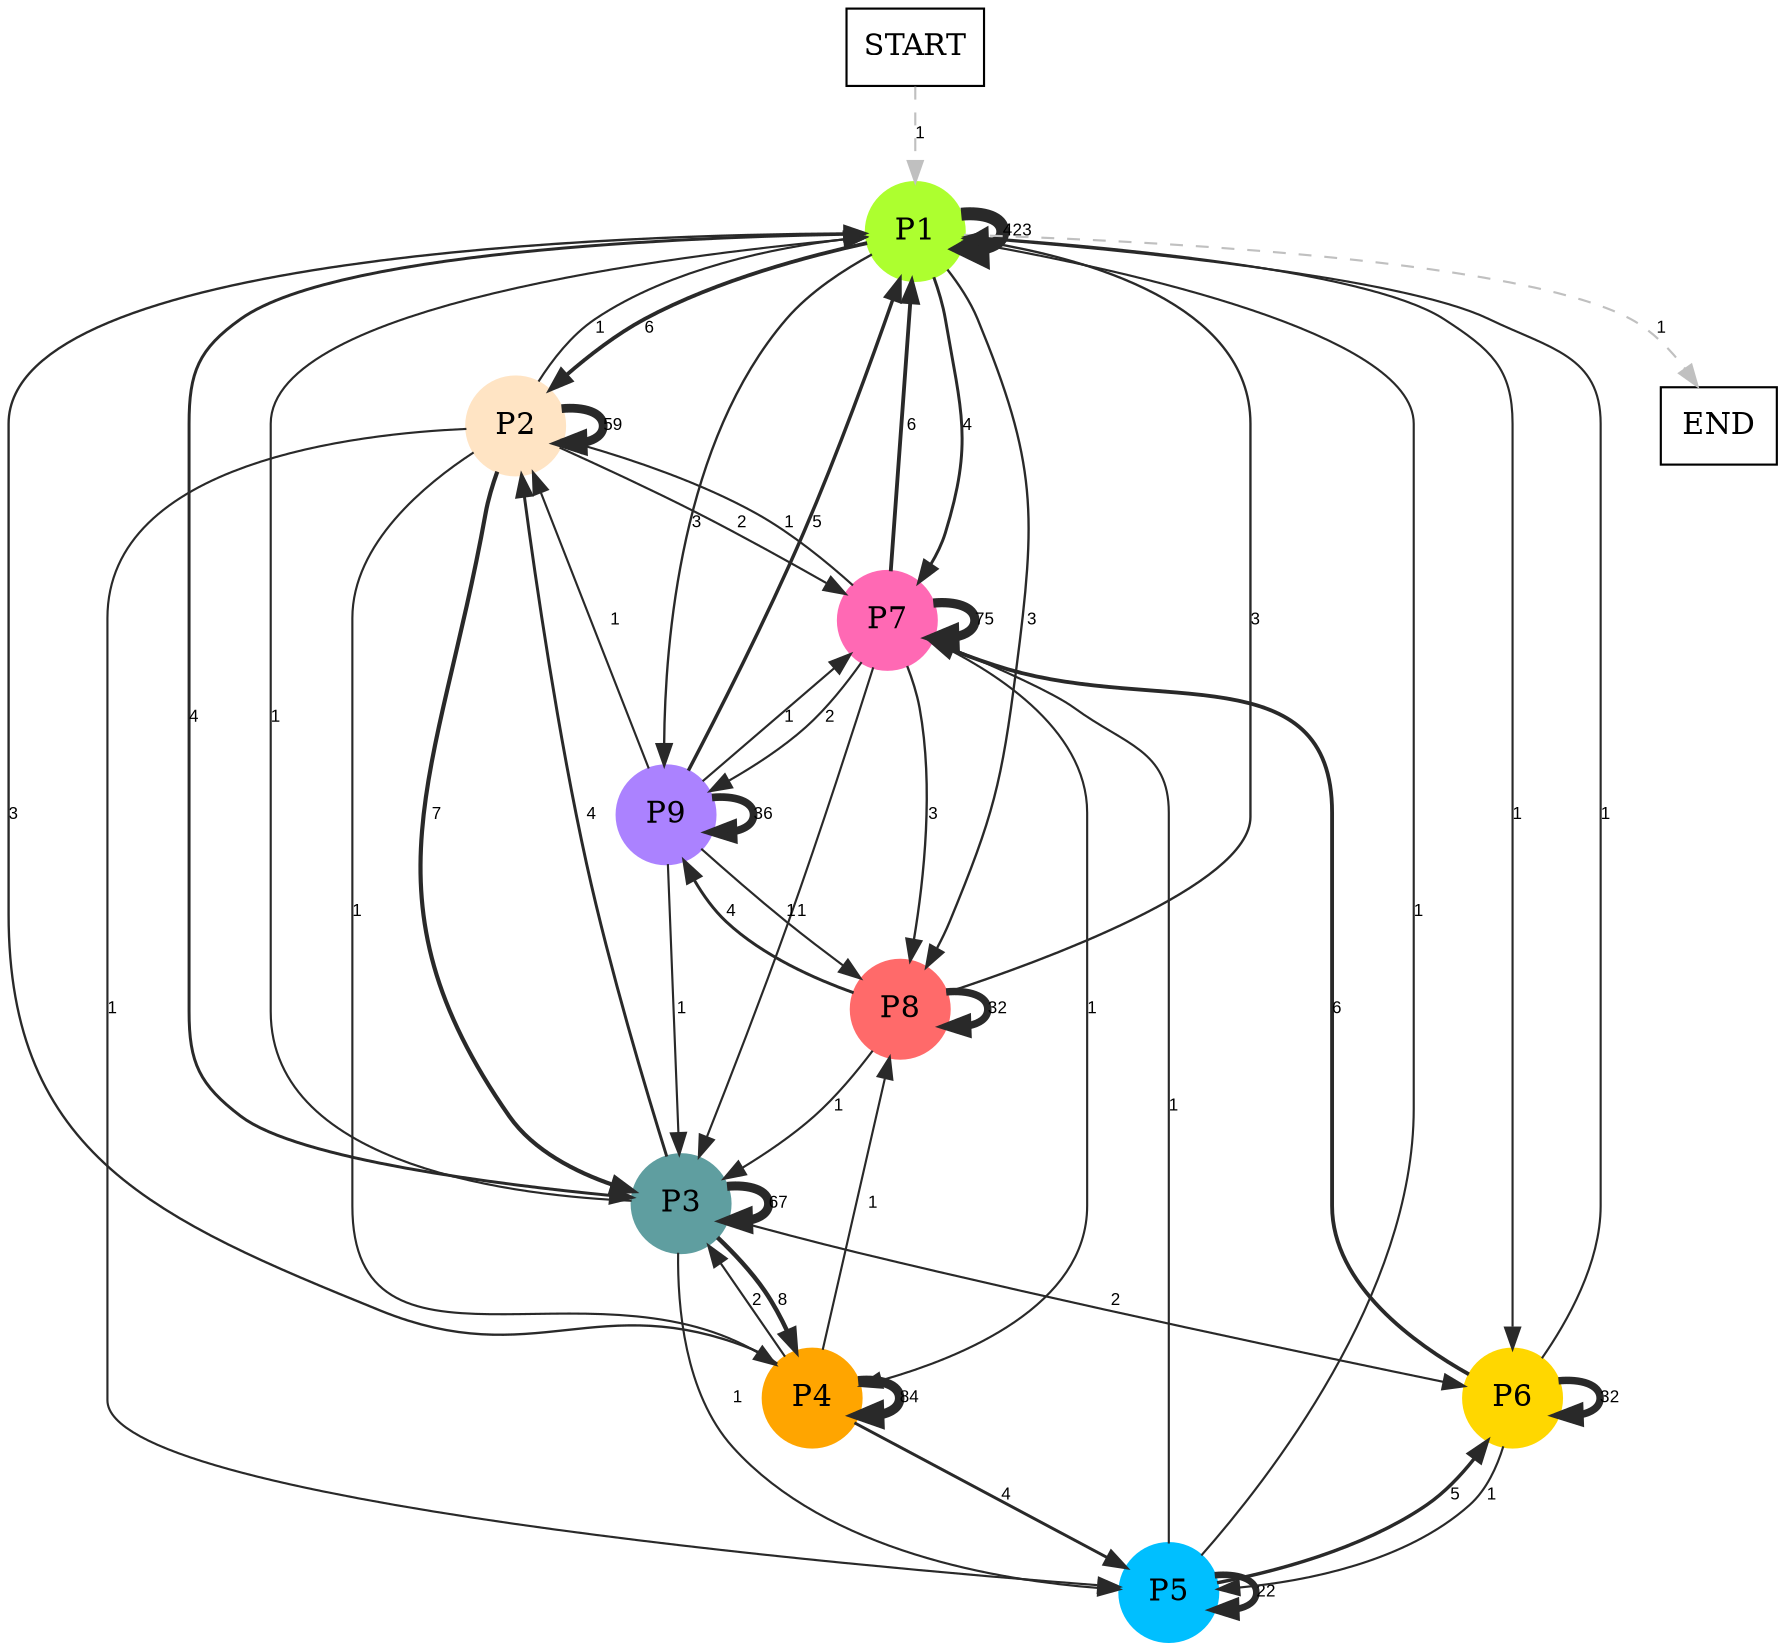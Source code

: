 digraph graphname {
	dpi = 150
	size="16,11!";
	margin = 0;
"P1" [shape=circle, color=greenyellow, style=filled]"P2" [shape=circle, color=bisque, style=filled]"P3" [shape=circle, color=cadetblue, style=filled]"P4" [shape=circle, color=orange, style=filled]"P5" [shape=circle, color=deepskyblue, style=filled]"P6" [shape=circle, color=gold, style=filled]"P7" [shape=circle, color=hotpink, style=filled]"P8" [shape=circle, color=indianred1, style=filled]"P9" [shape=circle, color=mediumpurple1, style=filled]"START" [shape=box, fillcolor=white, style=filled, color=black]"END" [shape=box, fillcolor=white, style=filled, color=black]"P1" -> "P1" [ color=grey16 penwidth = "6.0473721790462776"label ="423" labelfloat=false fontname="Arial" fontsize=8]
"P1" -> "P2" [ color=grey16 penwidth = "1.791759469228055"label ="6" labelfloat=false fontname="Arial" fontsize=8]
"P1" -> "P3" [ color=grey16 penwidth = "1.3862943611198906"label ="4" labelfloat=false fontname="Arial" fontsize=8]
"P1" -> "P6" [ color=grey16 penwidth = "1"label ="1" labelfloat=false fontname="Arial" fontsize=8]
"P1" -> "P7" [ color=grey16 penwidth = "1.3862943611198906"label ="4" labelfloat=false fontname="Arial" fontsize=8]
"P1" -> "P8" [ color=grey16 penwidth = "1.0986122886681098"label ="3" labelfloat=false fontname="Arial" fontsize=8]
"P1" -> "P9" [ color=grey16 penwidth = "1.0986122886681098"label ="3" labelfloat=false fontname="Arial" fontsize=8]
"P1" -> "END" [ style = dashed color=grey label ="1" labelfloat=false fontname="Arial" fontsize=8]
"P2" -> "P1" [ color=grey16 penwidth = "1"label ="1" labelfloat=false fontname="Arial" fontsize=8]
"P2" -> "P2" [ color=grey16 penwidth = "4.07753744390572"label ="59" labelfloat=false fontname="Arial" fontsize=8]
"P2" -> "P3" [ color=grey16 penwidth = "1.9459101490553132"label ="7" labelfloat=false fontname="Arial" fontsize=8]
"P2" -> "P4" [ color=grey16 penwidth = "1"label ="1" labelfloat=false fontname="Arial" fontsize=8]
"P2" -> "P5" [ color=grey16 penwidth = "1"label ="1" labelfloat=false fontname="Arial" fontsize=8]
"P2" -> "P7" [ color=grey16 penwidth = "1"label ="2" labelfloat=false fontname="Arial" fontsize=8]
"P3" -> "P1" [ color=grey16 penwidth = "1"label ="1" labelfloat=false fontname="Arial" fontsize=8]
"P3" -> "P2" [ color=grey16 penwidth = "1.3862943611198906"label ="4" labelfloat=false fontname="Arial" fontsize=8]
"P3" -> "P3" [ color=grey16 penwidth = "4.204692619390966"label ="67" labelfloat=false fontname="Arial" fontsize=8]
"P3" -> "P4" [ color=grey16 penwidth = "2.0794415416798357"label ="8" labelfloat=false fontname="Arial" fontsize=8]
"P3" -> "P5" [ color=grey16 penwidth = "1"label ="1" labelfloat=false fontname="Arial" fontsize=8]
"P3" -> "P6" [ color=grey16 penwidth = "1"label ="2" labelfloat=false fontname="Arial" fontsize=8]
"P4" -> "P1" [ color=grey16 penwidth = "1.0986122886681098"label ="3" labelfloat=false fontname="Arial" fontsize=8]
"P4" -> "P3" [ color=grey16 penwidth = "1"label ="2" labelfloat=false fontname="Arial" fontsize=8]
"P4" -> "P4" [ color=grey16 penwidth = "4.430816798843313"label ="84" labelfloat=false fontname="Arial" fontsize=8]
"P4" -> "P5" [ color=grey16 penwidth = "1.3862943611198906"label ="4" labelfloat=false fontname="Arial" fontsize=8]
"P4" -> "P8" [ color=grey16 penwidth = "1"label ="1" labelfloat=false fontname="Arial" fontsize=8]
"P5" -> "P1" [ color=grey16 penwidth = "1"label ="1" labelfloat=false fontname="Arial" fontsize=8]
"P5" -> "P5" [ color=grey16 penwidth = "3.091042453358316"label ="22" labelfloat=false fontname="Arial" fontsize=8]
"P5" -> "P6" [ color=grey16 penwidth = "1.6094379124341003"label ="5" labelfloat=false fontname="Arial" fontsize=8]
"P5" -> "P7" [ color=grey16 penwidth = "1"label ="1" labelfloat=false fontname="Arial" fontsize=8]
"P6" -> "P1" [ color=grey16 penwidth = "1"label ="1" labelfloat=false fontname="Arial" fontsize=8]
"P6" -> "P5" [ color=grey16 penwidth = "1"label ="1" labelfloat=false fontname="Arial" fontsize=8]
"P6" -> "P6" [ color=grey16 penwidth = "3.4657359027997265"label ="32" labelfloat=false fontname="Arial" fontsize=8]
"P6" -> "P7" [ color=grey16 penwidth = "1.791759469228055"label ="6" labelfloat=false fontname="Arial" fontsize=8]
"P7" -> "P1" [ color=grey16 penwidth = "1.791759469228055"label ="6" labelfloat=false fontname="Arial" fontsize=8]
"P7" -> "P2" [ color=grey16 penwidth = "1"label ="1" labelfloat=false fontname="Arial" fontsize=8]
"P7" -> "P3" [ color=grey16 penwidth = "1"label ="1" labelfloat=false fontname="Arial" fontsize=8]
"P7" -> "P4" [ color=grey16 penwidth = "1"label ="1" labelfloat=false fontname="Arial" fontsize=8]
"P7" -> "P7" [ color=grey16 penwidth = "4.31748811353631"label ="75" labelfloat=false fontname="Arial" fontsize=8]
"P7" -> "P8" [ color=grey16 penwidth = "1.0986122886681098"label ="3" labelfloat=false fontname="Arial" fontsize=8]
"P7" -> "P9" [ color=grey16 penwidth = "1"label ="2" labelfloat=false fontname="Arial" fontsize=8]
"P8" -> "P1" [ color=grey16 penwidth = "1.0986122886681098"label ="3" labelfloat=false fontname="Arial" fontsize=8]
"P8" -> "P3" [ color=grey16 penwidth = "1"label ="1" labelfloat=false fontname="Arial" fontsize=8]
"P8" -> "P8" [ color=grey16 penwidth = "3.4657359027997265"label ="32" labelfloat=false fontname="Arial" fontsize=8]
"P8" -> "P9" [ color=grey16 penwidth = "1.3862943611198906"label ="4" labelfloat=false fontname="Arial" fontsize=8]
"P9" -> "P1" [ color=grey16 penwidth = "1.6094379124341003"label ="5" labelfloat=false fontname="Arial" fontsize=8]
"P9" -> "P2" [ color=grey16 penwidth = "1"label ="1" labelfloat=false fontname="Arial" fontsize=8]
"P9" -> "P3" [ color=grey16 penwidth = "1"label ="1" labelfloat=false fontname="Arial" fontsize=8]
"P9" -> "P7" [ color=grey16 penwidth = "1"label ="1" labelfloat=false fontname="Arial" fontsize=8]
"P9" -> "P8" [ color=grey16 penwidth = "1"label ="1" labelfloat=false fontname="Arial" fontsize=8]
"P9" -> "P9" [ color=grey16 penwidth = "3.58351893845611"label ="36" labelfloat=false fontname="Arial" fontsize=8]
"START" -> "P1" [ style = dashed color=grey label ="1" labelfloat=false fontname="Arial" fontsize=8]
}